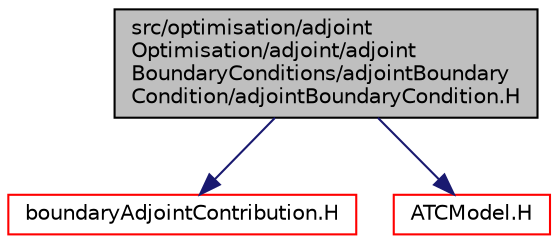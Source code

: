 digraph "src/optimisation/adjointOptimisation/adjoint/adjointBoundaryConditions/adjointBoundaryCondition/adjointBoundaryCondition.H"
{
  bgcolor="transparent";
  edge [fontname="Helvetica",fontsize="10",labelfontname="Helvetica",labelfontsize="10"];
  node [fontname="Helvetica",fontsize="10",shape=record];
  Node1 [label="src/optimisation/adjoint\lOptimisation/adjoint/adjoint\lBoundaryConditions/adjointBoundary\lCondition/adjointBoundaryCondition.H",height=0.2,width=0.4,color="black", fillcolor="grey75", style="filled" fontcolor="black"];
  Node1 -> Node2 [color="midnightblue",fontsize="10",style="solid",fontname="Helvetica"];
  Node2 [label="boundaryAdjointContribution.H",height=0.2,width=0.4,color="red",URL="$boundaryAdjointContribution_8H.html"];
  Node1 -> Node3 [color="midnightblue",fontsize="10",style="solid",fontname="Helvetica"];
  Node3 [label="ATCModel.H",height=0.2,width=0.4,color="red",URL="$ATCModel_8H.html"];
}
